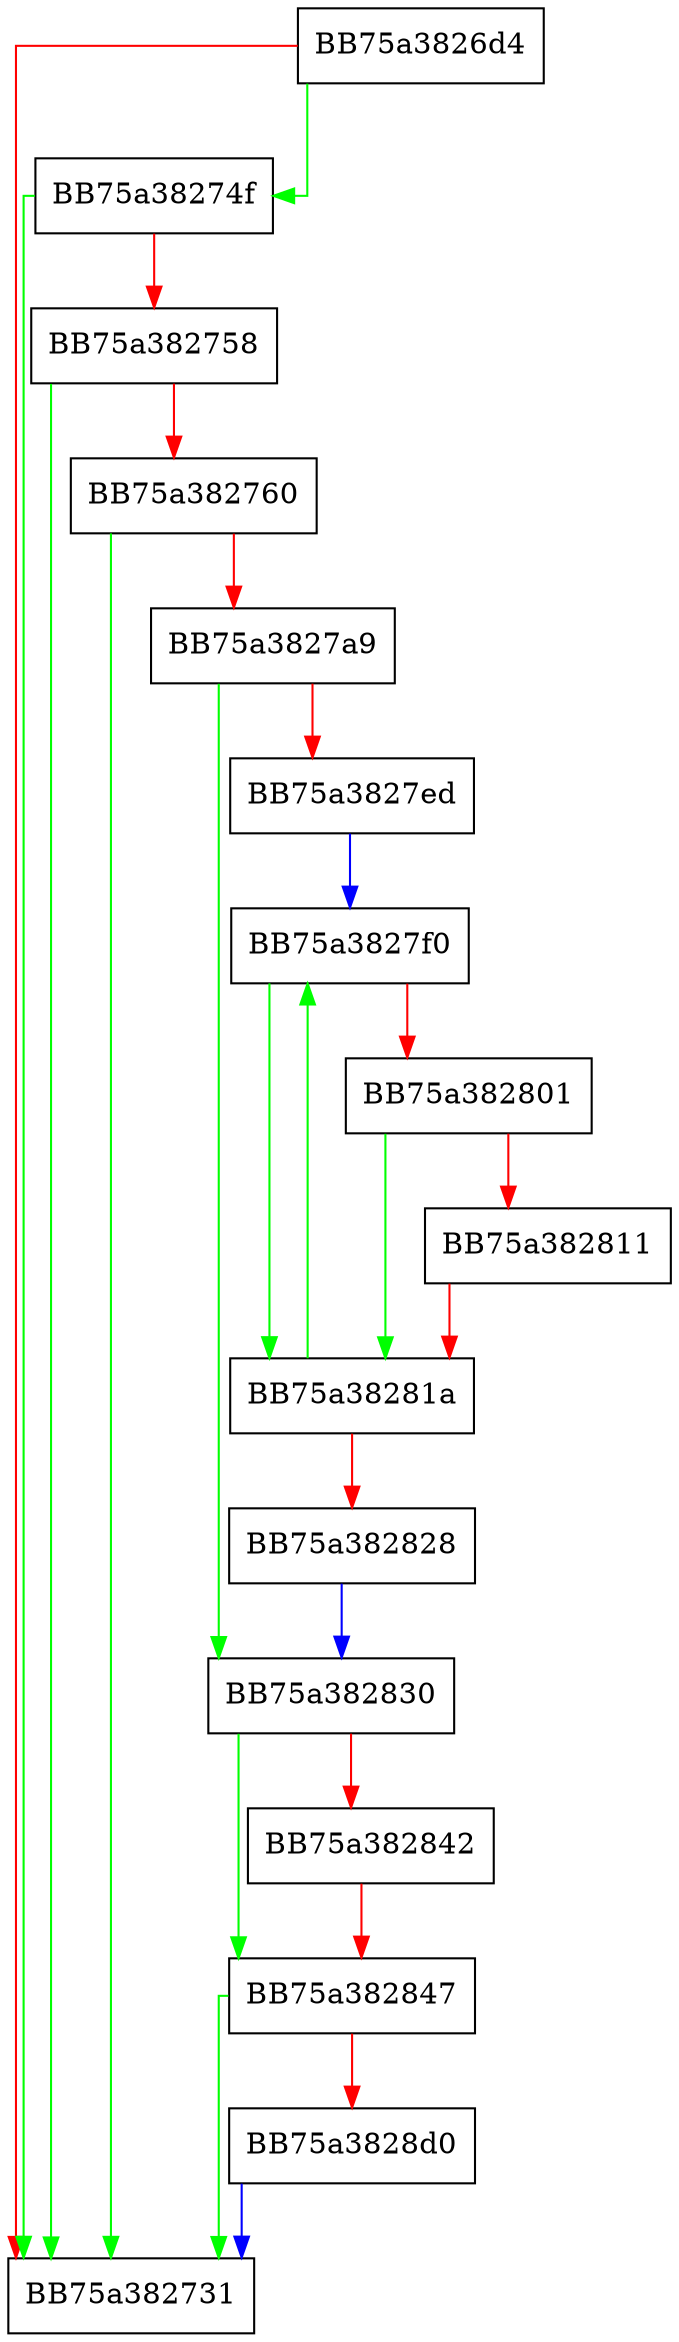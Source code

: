 digraph TestForRegistryDetection {
  node [shape="box"];
  graph [splines=ortho];
  BB75a3826d4 -> BB75a38274f [color="green"];
  BB75a3826d4 -> BB75a382731 [color="red"];
  BB75a38274f -> BB75a382731 [color="green"];
  BB75a38274f -> BB75a382758 [color="red"];
  BB75a382758 -> BB75a382731 [color="green"];
  BB75a382758 -> BB75a382760 [color="red"];
  BB75a382760 -> BB75a382731 [color="green"];
  BB75a382760 -> BB75a3827a9 [color="red"];
  BB75a3827a9 -> BB75a382830 [color="green"];
  BB75a3827a9 -> BB75a3827ed [color="red"];
  BB75a3827ed -> BB75a3827f0 [color="blue"];
  BB75a3827f0 -> BB75a38281a [color="green"];
  BB75a3827f0 -> BB75a382801 [color="red"];
  BB75a382801 -> BB75a38281a [color="green"];
  BB75a382801 -> BB75a382811 [color="red"];
  BB75a382811 -> BB75a38281a [color="red"];
  BB75a38281a -> BB75a3827f0 [color="green"];
  BB75a38281a -> BB75a382828 [color="red"];
  BB75a382828 -> BB75a382830 [color="blue"];
  BB75a382830 -> BB75a382847 [color="green"];
  BB75a382830 -> BB75a382842 [color="red"];
  BB75a382842 -> BB75a382847 [color="red"];
  BB75a382847 -> BB75a382731 [color="green"];
  BB75a382847 -> BB75a3828d0 [color="red"];
  BB75a3828d0 -> BB75a382731 [color="blue"];
}